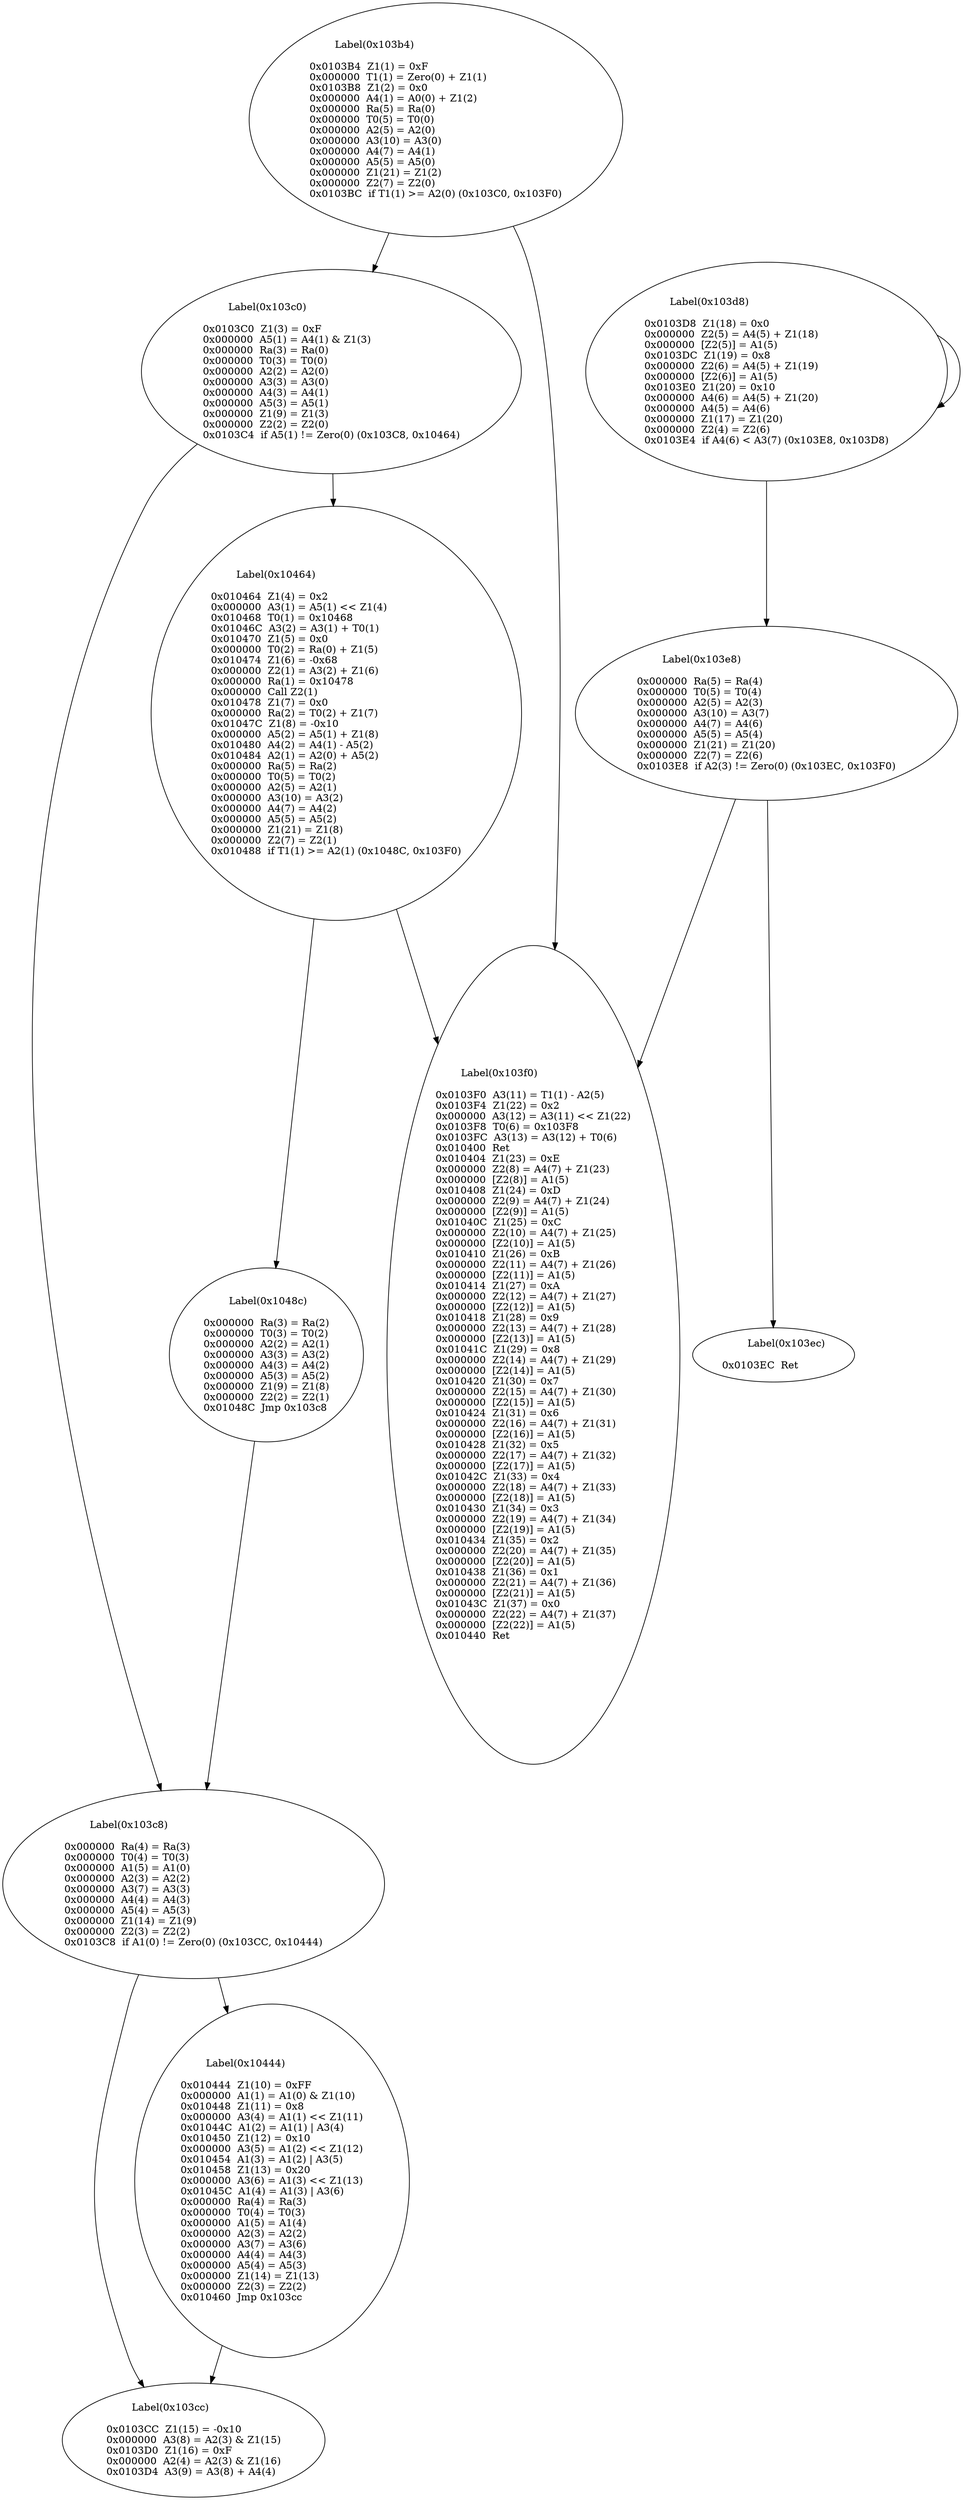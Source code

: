 digraph {
    0 [ label = "	Label(0x103b4)\l\l0x0103B4  Z1(1) = 0xF\l0x000000  T1(1) = Zero(0) + Z1(1)\l0x0103B8  Z1(2) = 0x0\l0x000000  A4(1) = A0(0) + Z1(2)\l0x000000  Ra(5) = Ra(0)\l0x000000  T0(5) = T0(0)\l0x000000  A2(5) = A2(0)\l0x000000  A3(10) = A3(0)\l0x000000  A4(7) = A4(1)\l0x000000  A5(5) = A5(0)\l0x000000  Z1(21) = Z1(2)\l0x000000  Z2(7) = Z2(0)\l0x0103BC  if T1(1) >= A2(0) (0x103C0, 0x103F0)\l" ]
    1 [ label = "	Label(0x103c0)\l\l0x0103C0  Z1(3) = 0xF\l0x000000  A5(1) = A4(1) & Z1(3)\l0x000000  Ra(3) = Ra(0)\l0x000000  T0(3) = T0(0)\l0x000000  A2(2) = A2(0)\l0x000000  A3(3) = A3(0)\l0x000000  A4(3) = A4(1)\l0x000000  A5(3) = A5(1)\l0x000000  Z1(9) = Z1(3)\l0x000000  Z2(2) = Z2(0)\l0x0103C4  if A5(1) != Zero(0) (0x103C8, 0x10464)\l" ]
    2 [ label = "	Label(0x103c8)\l\l0x000000  Ra(4) = Ra(3)\l0x000000  T0(4) = T0(3)\l0x000000  A1(5) = A1(0)\l0x000000  A2(3) = A2(2)\l0x000000  A3(7) = A3(3)\l0x000000  A4(4) = A4(3)\l0x000000  A5(4) = A5(3)\l0x000000  Z1(14) = Z1(9)\l0x000000  Z2(3) = Z2(2)\l0x0103C8  if A1(0) != Zero(0) (0x103CC, 0x10444)\l" ]
    3 [ label = "	Label(0x103cc)\l\l0x0103CC  Z1(15) = -0x10\l0x000000  A3(8) = A2(3) & Z1(15)\l0x0103D0  Z1(16) = 0xF\l0x000000  A2(4) = A2(3) & Z1(16)\l0x0103D4  A3(9) = A3(8) + A4(4)\l" ]
    4 [ label = "	Label(0x103d8)\l\l0x0103D8  Z1(18) = 0x0\l0x000000  Z2(5) = A4(5) + Z1(18)\l0x000000  [Z2(5)] = A1(5)\l0x0103DC  Z1(19) = 0x8\l0x000000  Z2(6) = A4(5) + Z1(19)\l0x000000  [Z2(6)] = A1(5)\l0x0103E0  Z1(20) = 0x10\l0x000000  A4(6) = A4(5) + Z1(20)\l0x000000  A4(5) = A4(6)\l0x000000  Z1(17) = Z1(20)\l0x000000  Z2(4) = Z2(6)\l0x0103E4  if A4(6) < A3(7) (0x103E8, 0x103D8)\l" ]
    5 [ label = "	Label(0x103e8)\l\l0x000000  Ra(5) = Ra(4)\l0x000000  T0(5) = T0(4)\l0x000000  A2(5) = A2(3)\l0x000000  A3(10) = A3(7)\l0x000000  A4(7) = A4(6)\l0x000000  A5(5) = A5(4)\l0x000000  Z1(21) = Z1(20)\l0x000000  Z2(7) = Z2(6)\l0x0103E8  if A2(3) != Zero(0) (0x103EC, 0x103F0)\l" ]
    6 [ label = "	Label(0x103ec)\l\l0x0103EC  Ret\l" ]
    7 [ label = "	Label(0x103f0)\l\l0x0103F0  A3(11) = T1(1) - A2(5)\l0x0103F4  Z1(22) = 0x2\l0x000000  A3(12) = A3(11) << Z1(22)\l0x0103F8  T0(6) = 0x103F8\l0x0103FC  A3(13) = A3(12) + T0(6)\l0x010400  Ret\l0x010404  Z1(23) = 0xE\l0x000000  Z2(8) = A4(7) + Z1(23)\l0x000000  [Z2(8)] = A1(5)\l0x010408  Z1(24) = 0xD\l0x000000  Z2(9) = A4(7) + Z1(24)\l0x000000  [Z2(9)] = A1(5)\l0x01040C  Z1(25) = 0xC\l0x000000  Z2(10) = A4(7) + Z1(25)\l0x000000  [Z2(10)] = A1(5)\l0x010410  Z1(26) = 0xB\l0x000000  Z2(11) = A4(7) + Z1(26)\l0x000000  [Z2(11)] = A1(5)\l0x010414  Z1(27) = 0xA\l0x000000  Z2(12) = A4(7) + Z1(27)\l0x000000  [Z2(12)] = A1(5)\l0x010418  Z1(28) = 0x9\l0x000000  Z2(13) = A4(7) + Z1(28)\l0x000000  [Z2(13)] = A1(5)\l0x01041C  Z1(29) = 0x8\l0x000000  Z2(14) = A4(7) + Z1(29)\l0x000000  [Z2(14)] = A1(5)\l0x010420  Z1(30) = 0x7\l0x000000  Z2(15) = A4(7) + Z1(30)\l0x000000  [Z2(15)] = A1(5)\l0x010424  Z1(31) = 0x6\l0x000000  Z2(16) = A4(7) + Z1(31)\l0x000000  [Z2(16)] = A1(5)\l0x010428  Z1(32) = 0x5\l0x000000  Z2(17) = A4(7) + Z1(32)\l0x000000  [Z2(17)] = A1(5)\l0x01042C  Z1(33) = 0x4\l0x000000  Z2(18) = A4(7) + Z1(33)\l0x000000  [Z2(18)] = A1(5)\l0x010430  Z1(34) = 0x3\l0x000000  Z2(19) = A4(7) + Z1(34)\l0x000000  [Z2(19)] = A1(5)\l0x010434  Z1(35) = 0x2\l0x000000  Z2(20) = A4(7) + Z1(35)\l0x000000  [Z2(20)] = A1(5)\l0x010438  Z1(36) = 0x1\l0x000000  Z2(21) = A4(7) + Z1(36)\l0x000000  [Z2(21)] = A1(5)\l0x01043C  Z1(37) = 0x0\l0x000000  Z2(22) = A4(7) + Z1(37)\l0x000000  [Z2(22)] = A1(5)\l0x010440  Ret\l" ]
    8 [ label = "	Label(0x10444)\l\l0x010444  Z1(10) = 0xFF\l0x000000  A1(1) = A1(0) & Z1(10)\l0x010448  Z1(11) = 0x8\l0x000000  A3(4) = A1(1) << Z1(11)\l0x01044C  A1(2) = A1(1) | A3(4)\l0x010450  Z1(12) = 0x10\l0x000000  A3(5) = A1(2) << Z1(12)\l0x010454  A1(3) = A1(2) | A3(5)\l0x010458  Z1(13) = 0x20\l0x000000  A3(6) = A1(3) << Z1(13)\l0x01045C  A1(4) = A1(3) | A3(6)\l0x000000  Ra(4) = Ra(3)\l0x000000  T0(4) = T0(3)\l0x000000  A1(5) = A1(4)\l0x000000  A2(3) = A2(2)\l0x000000  A3(7) = A3(6)\l0x000000  A4(4) = A4(3)\l0x000000  A5(4) = A5(3)\l0x000000  Z1(14) = Z1(13)\l0x000000  Z2(3) = Z2(2)\l0x010460  Jmp 0x103cc\l" ]
    9 [ label = "	Label(0x10464)\l\l0x010464  Z1(4) = 0x2\l0x000000  A3(1) = A5(1) << Z1(4)\l0x010468  T0(1) = 0x10468\l0x01046C  A3(2) = A3(1) + T0(1)\l0x010470  Z1(5) = 0x0\l0x000000  T0(2) = Ra(0) + Z1(5)\l0x010474  Z1(6) = -0x68\l0x000000  Z2(1) = A3(2) + Z1(6)\l0x000000  Ra(1) = 0x10478\l0x000000  Call Z2(1)\l0x010478  Z1(7) = 0x0\l0x000000  Ra(2) = T0(2) + Z1(7)\l0x01047C  Z1(8) = -0x10\l0x000000  A5(2) = A5(1) + Z1(8)\l0x010480  A4(2) = A4(1) - A5(2)\l0x010484  A2(1) = A2(0) + A5(2)\l0x000000  Ra(5) = Ra(2)\l0x000000  T0(5) = T0(2)\l0x000000  A2(5) = A2(1)\l0x000000  A3(10) = A3(2)\l0x000000  A4(7) = A4(2)\l0x000000  A5(5) = A5(2)\l0x000000  Z1(21) = Z1(8)\l0x000000  Z2(7) = Z2(1)\l0x010488  if T1(1) >= A2(1) (0x1048C, 0x103F0)\l" ]
    10 [ label = "	Label(0x1048c)\l\l0x000000  Ra(3) = Ra(2)\l0x000000  T0(3) = T0(2)\l0x000000  A2(2) = A2(1)\l0x000000  A3(3) = A3(2)\l0x000000  A4(3) = A4(2)\l0x000000  A5(3) = A5(2)\l0x000000  Z1(9) = Z1(8)\l0x000000  Z2(2) = Z2(1)\l0x01048C  Jmp 0x103c8\l" ]
    0 -> 1 [ ]
    0 -> 7 [ ]
    1 -> 2 [ ]
    1 -> 9 [ ]
    2 -> 3 [ ]
    2 -> 8 [ ]
    4 -> 5 [ ]
    4 -> 4 [ ]
    5 -> 6 [ ]
    5 -> 7 [ ]
    8 -> 3 [ ]
    9 -> 10 [ ]
    9 -> 7 [ ]
    10 -> 2 [ ]
}
